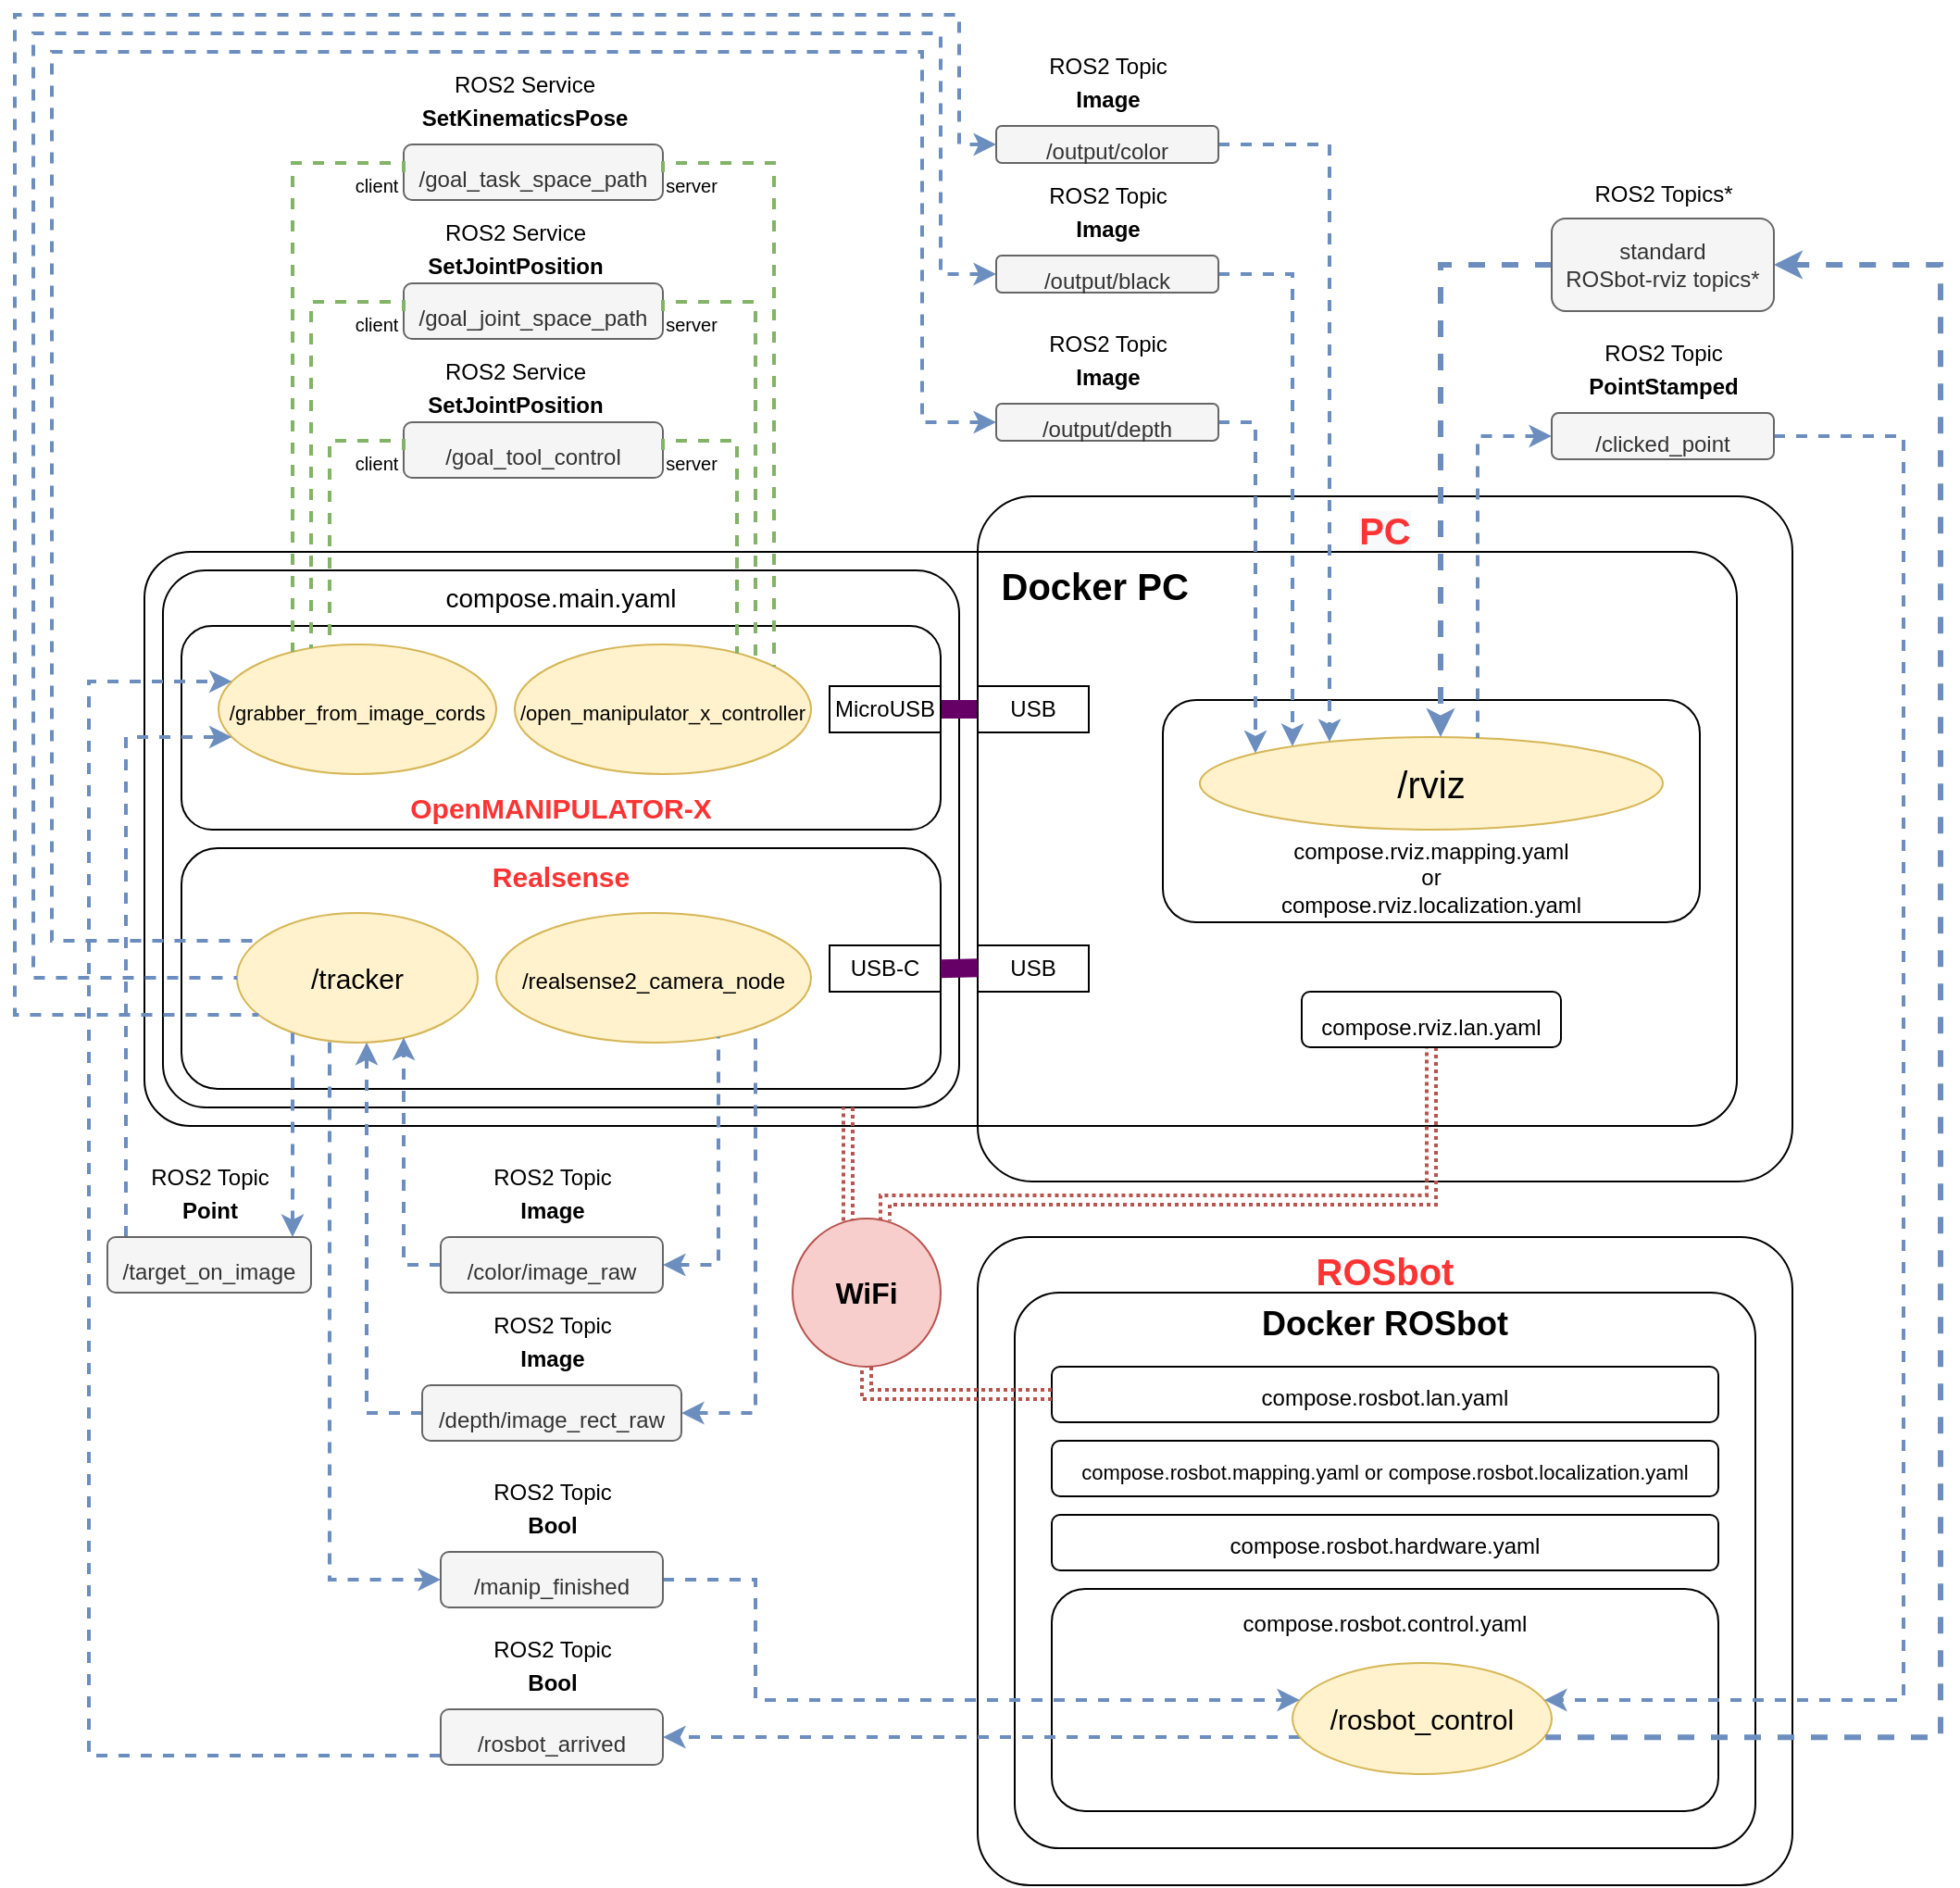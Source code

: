<mxfile version="20.1.3" type="github">
  <diagram id="33MGLhzP_6y9Mjqglcjp" name="Strona-1">
    <mxGraphModel dx="1586" dy="909" grid="1" gridSize="10" guides="1" tooltips="1" connect="1" arrows="1" fold="1" page="1" pageScale="1" pageWidth="1169" pageHeight="827" math="0" shadow="0">
      <root>
        <mxCell id="0" />
        <mxCell id="1" parent="0" />
        <mxCell id="Tq09RANnmWX7quzsQ5gN-1" value="&lt;b style=&quot;font-family: Helvetica; font-size: 20px; font-style: normal; font-variant-ligatures: normal; font-variant-caps: normal; letter-spacing: normal; orphans: 2; text-align: center; text-indent: 0px; text-transform: none; widows: 2; word-spacing: 0px; -webkit-text-stroke-width: 0px; background-color: rgb(248, 249, 250); text-decoration-thickness: initial; text-decoration-style: initial; text-decoration-color: initial;&quot;&gt;&lt;font color=&quot;#ff3333&quot;&gt;PC&lt;/font&gt;&lt;/b&gt;" style="rounded=1;whiteSpace=wrap;html=1;align=center;strokeWidth=1;sketch=0;shadow=0;gradientColor=none;arcSize=8;labelPosition=center;verticalLabelPosition=middle;verticalAlign=top;" vertex="1" parent="1">
          <mxGeometry x="560" y="270" width="440" height="370" as="geometry" />
        </mxCell>
        <mxCell id="Tq09RANnmWX7quzsQ5gN-3" value="&lt;b&gt;&lt;font style=&quot;font-size: 20px;&quot;&gt;&amp;nbsp; &amp;nbsp; &amp;nbsp; &amp;nbsp; &amp;nbsp; &amp;nbsp; &amp;nbsp; &amp;nbsp; &amp;nbsp; &amp;nbsp; &amp;nbsp; &amp;nbsp; &amp;nbsp; &amp;nbsp; &amp;nbsp; Docker PC&lt;/font&gt;&lt;/b&gt;" style="rounded=1;whiteSpace=wrap;html=1;arcSize=8;verticalAlign=top;" vertex="1" parent="1">
          <mxGeometry x="110" y="300" width="860" height="310" as="geometry" />
        </mxCell>
        <mxCell id="Tq09RANnmWX7quzsQ5gN-91" value="&lt;font style=&quot;font-size: 14px;&quot;&gt;compose.main.yaml&lt;/font&gt;" style="rounded=1;whiteSpace=wrap;html=1;shadow=0;sketch=0;fontSize=12;strokeWidth=1;gradientColor=none;arcSize=8;verticalAlign=top;" vertex="1" parent="1">
          <mxGeometry x="120" y="310" width="430" height="290" as="geometry" />
        </mxCell>
        <mxCell id="Tq09RANnmWX7quzsQ5gN-2" value="&lt;b style=&quot;font-size: 20px;&quot;&gt;&lt;font color=&quot;#ff3333&quot;&gt;ROSbot&lt;/font&gt;&lt;/b&gt;" style="rounded=1;whiteSpace=wrap;html=1;imageHeight=24;arcSize=8;labelPosition=center;verticalLabelPosition=middle;align=center;verticalAlign=top;" vertex="1" parent="1">
          <mxGeometry x="560" y="670" width="440" height="350" as="geometry" />
        </mxCell>
        <mxCell id="Tq09RANnmWX7quzsQ5gN-133" style="edgeStyle=orthogonalEdgeStyle;shape=link;rounded=0;orthogonalLoop=1;jettySize=auto;html=1;dashed=1;dashPattern=1 1;fontSize=16;startArrow=classic;startFill=1;endArrow=none;endFill=0;targetPerimeterSpacing=0;strokeColor=#b85450;strokeWidth=2;fillColor=#f8cecc;" edge="1" parent="1" source="Tq09RANnmWX7quzsQ5gN-12" target="Tq09RANnmWX7quzsQ5gN-129">
          <mxGeometry relative="1" as="geometry">
            <Array as="points">
              <mxPoint x="805" y="650" />
              <mxPoint x="510" y="650" />
            </Array>
          </mxGeometry>
        </mxCell>
        <mxCell id="Tq09RANnmWX7quzsQ5gN-12" value="&lt;font style=&quot;font-size: 12px;&quot;&gt;compose.rviz.lan.yaml&lt;/font&gt;" style="rounded=1;whiteSpace=wrap;html=1;shadow=0;sketch=0;fontSize=20;strokeWidth=1;gradientColor=none;" vertex="1" parent="1">
          <mxGeometry x="735" y="537.5" width="140" height="30" as="geometry" />
        </mxCell>
        <mxCell id="Tq09RANnmWX7quzsQ5gN-13" value="compose.rviz.mapping.yaml&lt;br&gt;or&lt;br&gt;compose.rviz.localization.yaml" style="rounded=1;whiteSpace=wrap;html=1;shadow=0;sketch=0;fontSize=12;strokeWidth=1;gradientColor=none;imageVerticalAlign=top;labelPosition=center;verticalLabelPosition=middle;align=center;verticalAlign=bottom;" vertex="1" parent="1">
          <mxGeometry x="660" y="380" width="290" height="120" as="geometry" />
        </mxCell>
        <mxCell id="Tq09RANnmWX7quzsQ5gN-16" value="/rviz" style="ellipse;whiteSpace=wrap;html=1;rounded=1;shadow=0;sketch=0;fontSize=20;strokeWidth=1;fillColor=#fff2cc;strokeColor=#d6b656;" vertex="1" parent="1">
          <mxGeometry x="680" y="400" width="250" height="50" as="geometry" />
        </mxCell>
        <mxCell id="Tq09RANnmWX7quzsQ5gN-17" value="&lt;font style=&quot;font-size: 12px;&quot;&gt;/goal_task_space_path&lt;/font&gt;" style="rounded=1;whiteSpace=wrap;html=1;shadow=0;sketch=0;fontSize=20;strokeWidth=1;fillColor=#f5f5f5;fontColor=#333333;strokeColor=#666666;" vertex="1" parent="1">
          <mxGeometry x="250" y="80" width="140" height="30" as="geometry" />
        </mxCell>
        <mxCell id="Tq09RANnmWX7quzsQ5gN-18" value="&lt;font style=&quot;font-size: 12px;&quot;&gt;ROS2 Service&lt;br&gt;&lt;b&gt;SetKinematicsPose&lt;/b&gt;&lt;/font&gt;" style="text;html=1;align=center;verticalAlign=middle;resizable=0;points=[];autosize=1;strokeColor=none;fillColor=none;fontSize=15;" vertex="1" parent="1">
          <mxGeometry x="250" y="30" width="130" height="50" as="geometry" />
        </mxCell>
        <mxCell id="Tq09RANnmWX7quzsQ5gN-21" value="&lt;font style=&quot;font-size: 10px;&quot;&gt;server&lt;/font&gt;" style="text;html=1;align=center;verticalAlign=middle;resizable=0;points=[];autosize=1;strokeColor=none;fillColor=none;fontSize=15;" vertex="1" parent="1">
          <mxGeometry x="380" y="85" width="50" height="30" as="geometry" />
        </mxCell>
        <mxCell id="Tq09RANnmWX7quzsQ5gN-22" value="&lt;font style=&quot;font-size: 10px;&quot;&gt;client&lt;/font&gt;" style="text;html=1;align=center;verticalAlign=middle;resizable=0;points=[];autosize=1;strokeColor=none;fillColor=none;fontSize=15;" vertex="1" parent="1">
          <mxGeometry x="210" y="85" width="50" height="30" as="geometry" />
        </mxCell>
        <mxCell id="Tq09RANnmWX7quzsQ5gN-36" style="edgeStyle=orthogonalEdgeStyle;rounded=0;orthogonalLoop=1;jettySize=auto;html=1;exitX=1;exitY=0.5;exitDx=0;exitDy=0;fontSize=15;endArrow=classic;endFill=1;fillColor=#dae8fc;strokeColor=#6c8ebf;dashed=1;strokeWidth=2;" edge="1" parent="1" source="Tq09RANnmWX7quzsQ5gN-38" target="Tq09RANnmWX7quzsQ5gN-16">
          <mxGeometry relative="1" as="geometry">
            <mxPoint x="885" y="80" as="targetPoint" />
            <Array as="points">
              <mxPoint x="750" y="80" />
            </Array>
          </mxGeometry>
        </mxCell>
        <mxCell id="Tq09RANnmWX7quzsQ5gN-38" value="&lt;font style=&quot;font-size: 12px;&quot;&gt;/output/color&lt;/font&gt;" style="rounded=1;whiteSpace=wrap;html=1;shadow=0;sketch=0;fontSize=20;strokeWidth=1;fillColor=#f5f5f5;fontColor=#333333;strokeColor=#666666;" vertex="1" parent="1">
          <mxGeometry x="570" y="70" width="120" height="20" as="geometry" />
        </mxCell>
        <mxCell id="Tq09RANnmWX7quzsQ5gN-39" value="&lt;font style=&quot;font-size: 12px;&quot;&gt;ROS2 Topic&lt;br&gt;&lt;b&gt;Image&lt;/b&gt;&lt;/font&gt;" style="text;html=1;align=center;verticalAlign=middle;resizable=0;points=[];autosize=1;strokeColor=none;fillColor=none;fontSize=15;" vertex="1" parent="1">
          <mxGeometry x="585" y="20" width="90" height="50" as="geometry" />
        </mxCell>
        <mxCell id="Tq09RANnmWX7quzsQ5gN-42" style="edgeStyle=orthogonalEdgeStyle;rounded=0;orthogonalLoop=1;jettySize=auto;html=1;exitX=1;exitY=0.5;exitDx=0;exitDy=0;fontSize=15;endArrow=classic;endFill=1;dashed=1;fillColor=#dae8fc;strokeColor=#6c8ebf;strokeWidth=2;" edge="1" parent="1" source="Tq09RANnmWX7quzsQ5gN-44" target="Tq09RANnmWX7quzsQ5gN-16">
          <mxGeometry relative="1" as="geometry">
            <mxPoint x="885" y="150" as="targetPoint" />
            <Array as="points">
              <mxPoint x="730" y="150" />
            </Array>
          </mxGeometry>
        </mxCell>
        <mxCell id="Tq09RANnmWX7quzsQ5gN-44" value="&lt;font style=&quot;font-size: 12px;&quot;&gt;/output/black&lt;/font&gt;" style="rounded=1;whiteSpace=wrap;html=1;shadow=0;sketch=0;fontSize=20;strokeWidth=1;fillColor=#f5f5f5;fontColor=#333333;strokeColor=#666666;" vertex="1" parent="1">
          <mxGeometry x="570" y="140" width="120" height="20" as="geometry" />
        </mxCell>
        <mxCell id="Tq09RANnmWX7quzsQ5gN-45" value="&lt;span style=&quot;font-size: 12px;&quot;&gt;ROS2 Topic&lt;/span&gt;&lt;br style=&quot;font-size: 12px;&quot;&gt;&lt;b style=&quot;font-size: 12px;&quot;&gt;Image&lt;/b&gt;" style="text;html=1;align=center;verticalAlign=middle;resizable=0;points=[];autosize=1;strokeColor=none;fillColor=none;fontSize=15;" vertex="1" parent="1">
          <mxGeometry x="585" y="90" width="90" height="50" as="geometry" />
        </mxCell>
        <mxCell id="Tq09RANnmWX7quzsQ5gN-48" style="edgeStyle=orthogonalEdgeStyle;rounded=0;orthogonalLoop=1;jettySize=auto;html=1;exitX=1;exitY=0.5;exitDx=0;exitDy=0;fontSize=15;endArrow=classic;endFill=1;dashed=1;fillColor=#dae8fc;strokeColor=#6c8ebf;strokeWidth=2;" edge="1" parent="1" source="Tq09RANnmWX7quzsQ5gN-50" target="Tq09RANnmWX7quzsQ5gN-16">
          <mxGeometry relative="1" as="geometry">
            <mxPoint x="885" y="230" as="targetPoint" />
            <Array as="points">
              <mxPoint x="710" y="230" />
            </Array>
          </mxGeometry>
        </mxCell>
        <mxCell id="Tq09RANnmWX7quzsQ5gN-50" value="&lt;font style=&quot;font-size: 12px;&quot;&gt;/output/depth&lt;/font&gt;" style="rounded=1;whiteSpace=wrap;html=1;shadow=0;sketch=0;fontSize=20;strokeWidth=1;fillColor=#f5f5f5;fontColor=#333333;strokeColor=#666666;" vertex="1" parent="1">
          <mxGeometry x="570" y="220" width="120" height="20" as="geometry" />
        </mxCell>
        <mxCell id="Tq09RANnmWX7quzsQ5gN-51" value="&lt;span style=&quot;font-size: 12px;&quot;&gt;ROS2 Topic&lt;/span&gt;&lt;br style=&quot;font-size: 12px;&quot;&gt;&lt;b style=&quot;font-size: 12px;&quot;&gt;Image&lt;/b&gt;" style="text;html=1;align=center;verticalAlign=middle;resizable=0;points=[];autosize=1;strokeColor=none;fillColor=none;fontSize=15;" vertex="1" parent="1">
          <mxGeometry x="585" y="170" width="90" height="50" as="geometry" />
        </mxCell>
        <mxCell id="Tq09RANnmWX7quzsQ5gN-56" value="&lt;font style=&quot;font-size: 12px;&quot;&gt;/goal_joint_space_path&lt;/font&gt;" style="rounded=1;whiteSpace=wrap;html=1;shadow=0;sketch=0;fontSize=20;strokeWidth=1;fillColor=#f5f5f5;fontColor=#333333;strokeColor=#666666;" vertex="1" parent="1">
          <mxGeometry x="250" y="155" width="140" height="30" as="geometry" />
        </mxCell>
        <mxCell id="Tq09RANnmWX7quzsQ5gN-57" value="&lt;font style=&quot;font-size: 12px;&quot;&gt;ROS2 Service&lt;br&gt;&lt;b&gt;SetJointPosition&lt;/b&gt;&lt;/font&gt;" style="text;html=1;align=center;verticalAlign=middle;resizable=0;points=[];autosize=1;strokeColor=none;fillColor=none;fontSize=15;" vertex="1" parent="1">
          <mxGeometry x="250" y="110" width="120" height="50" as="geometry" />
        </mxCell>
        <mxCell id="Tq09RANnmWX7quzsQ5gN-58" value="&lt;font style=&quot;font-size: 10px;&quot;&gt;server&lt;/font&gt;" style="text;html=1;align=center;verticalAlign=middle;resizable=0;points=[];autosize=1;strokeColor=none;fillColor=none;fontSize=15;" vertex="1" parent="1">
          <mxGeometry x="380" y="160" width="50" height="30" as="geometry" />
        </mxCell>
        <mxCell id="Tq09RANnmWX7quzsQ5gN-59" value="&lt;font style=&quot;font-size: 10px;&quot;&gt;client&lt;/font&gt;" style="text;html=1;align=center;verticalAlign=middle;resizable=0;points=[];autosize=1;strokeColor=none;fillColor=none;fontSize=15;" vertex="1" parent="1">
          <mxGeometry x="210" y="160" width="50" height="30" as="geometry" />
        </mxCell>
        <mxCell id="Tq09RANnmWX7quzsQ5gN-62" value="&lt;font style=&quot;font-size: 12px;&quot;&gt;/goal_tool_control&lt;/font&gt;" style="rounded=1;whiteSpace=wrap;html=1;shadow=0;sketch=0;fontSize=20;strokeWidth=1;fillColor=#f5f5f5;fontColor=#333333;strokeColor=#666666;" vertex="1" parent="1">
          <mxGeometry x="250" y="230" width="140" height="30" as="geometry" />
        </mxCell>
        <mxCell id="Tq09RANnmWX7quzsQ5gN-63" value="&lt;font style=&quot;font-size: 12px;&quot;&gt;ROS2 Service&lt;br&gt;&lt;b&gt;SetJointPosition&lt;/b&gt;&lt;/font&gt;" style="text;html=1;align=center;verticalAlign=middle;resizable=0;points=[];autosize=1;strokeColor=none;fillColor=none;fontSize=15;" vertex="1" parent="1">
          <mxGeometry x="250" y="185" width="120" height="50" as="geometry" />
        </mxCell>
        <mxCell id="Tq09RANnmWX7quzsQ5gN-64" value="&lt;font style=&quot;font-size: 10px;&quot;&gt;server&lt;/font&gt;" style="text;html=1;align=center;verticalAlign=middle;resizable=0;points=[];autosize=1;strokeColor=none;fillColor=none;fontSize=15;" vertex="1" parent="1">
          <mxGeometry x="380" y="235" width="50" height="30" as="geometry" />
        </mxCell>
        <mxCell id="Tq09RANnmWX7quzsQ5gN-65" value="&lt;font style=&quot;font-size: 10px;&quot;&gt;client&lt;/font&gt;" style="text;html=1;align=center;verticalAlign=middle;resizable=0;points=[];autosize=1;strokeColor=none;fillColor=none;fontSize=15;" vertex="1" parent="1">
          <mxGeometry x="210" y="235" width="50" height="30" as="geometry" />
        </mxCell>
        <mxCell id="Tq09RANnmWX7quzsQ5gN-66" value="&lt;b&gt;&lt;font color=&quot;#ff3333&quot; style=&quot;font-size: 15px;&quot;&gt;OpenMANIPULATOR-X&lt;/font&gt;&lt;/b&gt;" style="rounded=1;whiteSpace=wrap;html=1;shadow=0;sketch=0;fontSize=11;strokeWidth=1;gradientColor=none;verticalAlign=bottom;" vertex="1" parent="1">
          <mxGeometry x="130" y="340" width="410" height="110" as="geometry" />
        </mxCell>
        <mxCell id="Tq09RANnmWX7quzsQ5gN-9" value="" style="endArrow=none;html=1;rounded=0;fontSize=20;" edge="1" parent="1">
          <mxGeometry width="50" height="50" relative="1" as="geometry">
            <mxPoint x="560.0" y="300" as="sourcePoint" />
            <mxPoint x="560.0" y="610" as="targetPoint" />
          </mxGeometry>
        </mxCell>
        <mxCell id="Tq09RANnmWX7quzsQ5gN-69" value="&lt;b&gt;&lt;font color=&quot;#ff3333&quot; style=&quot;font-size: 15px;&quot;&gt;Realsense&lt;/font&gt;&lt;/b&gt;" style="rounded=1;whiteSpace=wrap;html=1;shadow=0;sketch=0;fontSize=11;strokeWidth=1;gradientColor=none;verticalAlign=top;" vertex="1" parent="1">
          <mxGeometry x="130" y="460" width="410" height="130" as="geometry" />
        </mxCell>
        <mxCell id="Tq09RANnmWX7quzsQ5gN-71" value="/tracker" style="ellipse;whiteSpace=wrap;html=1;rounded=1;shadow=0;sketch=0;fontSize=15;strokeWidth=1;fillColor=#fff2cc;strokeColor=#d6b656;" vertex="1" parent="1">
          <mxGeometry x="160" y="495" width="130" height="70" as="geometry" />
        </mxCell>
        <mxCell id="Tq09RANnmWX7quzsQ5gN-72" value="&lt;font style=&quot;font-size: 12px;&quot;&gt;/realsense2_camera_node&lt;/font&gt;" style="ellipse;whiteSpace=wrap;html=1;rounded=1;shadow=0;sketch=0;fontSize=15;strokeWidth=1;fillColor=#fff2cc;strokeColor=#d6b656;" vertex="1" parent="1">
          <mxGeometry x="300" y="495" width="170" height="70" as="geometry" />
        </mxCell>
        <mxCell id="Tq09RANnmWX7quzsQ5gN-73" value="&lt;font style=&quot;font-size: 11px;&quot;&gt;/&lt;font style=&quot;font-size: 11px;&quot;&gt;grabber_from_image_cords&lt;/font&gt;&lt;/font&gt;" style="ellipse;whiteSpace=wrap;html=1;rounded=1;shadow=0;sketch=0;fontSize=15;strokeWidth=1;fillColor=#fff2cc;strokeColor=#d6b656;" vertex="1" parent="1">
          <mxGeometry x="150" y="350" width="150" height="70" as="geometry" />
        </mxCell>
        <mxCell id="Tq09RANnmWX7quzsQ5gN-74" value="&lt;font style=&quot;font-size: 11px;&quot;&gt;/open_manipulator_x_controller&lt;/font&gt;" style="ellipse;whiteSpace=wrap;html=1;rounded=1;shadow=0;sketch=0;fontSize=15;strokeWidth=1;fillColor=#fff2cc;strokeColor=#d6b656;" vertex="1" parent="1">
          <mxGeometry x="310" y="350" width="160" height="70" as="geometry" />
        </mxCell>
        <mxCell id="Tq09RANnmWX7quzsQ5gN-60" style="edgeStyle=orthogonalEdgeStyle;rounded=0;orthogonalLoop=1;jettySize=auto;html=1;exitX=1;exitY=0.5;exitDx=0;exitDy=0;fontSize=15;endArrow=none;endFill=0;fillColor=#d5e8d4;strokeColor=#82b366;dashed=1;strokeWidth=2;" edge="1" parent="1" source="Tq09RANnmWX7quzsQ5gN-62" target="Tq09RANnmWX7quzsQ5gN-74">
          <mxGeometry relative="1" as="geometry">
            <mxPoint x="450" y="240" as="targetPoint" />
            <Array as="points">
              <mxPoint x="390" y="240" />
              <mxPoint x="430" y="240" />
            </Array>
          </mxGeometry>
        </mxCell>
        <mxCell id="Tq09RANnmWX7quzsQ5gN-54" style="edgeStyle=orthogonalEdgeStyle;rounded=0;orthogonalLoop=1;jettySize=auto;html=1;exitX=1;exitY=0.5;exitDx=0;exitDy=0;fontSize=15;endArrow=none;endFill=0;startArrow=none;startFill=0;fillColor=#d5e8d4;strokeColor=#82b366;dashed=1;strokeWidth=2;" edge="1" parent="1" source="Tq09RANnmWX7quzsQ5gN-56" target="Tq09RANnmWX7quzsQ5gN-74">
          <mxGeometry relative="1" as="geometry">
            <mxPoint x="450" y="165" as="targetPoint" />
            <Array as="points">
              <mxPoint x="390" y="165" />
              <mxPoint x="440" y="165" />
            </Array>
          </mxGeometry>
        </mxCell>
        <mxCell id="Tq09RANnmWX7quzsQ5gN-19" style="edgeStyle=orthogonalEdgeStyle;rounded=0;orthogonalLoop=1;jettySize=auto;html=1;exitX=1;exitY=0.5;exitDx=0;exitDy=0;fontSize=15;endArrow=none;endFill=0;fillColor=#d5e8d4;strokeColor=#82b366;dashed=1;strokeWidth=2;" edge="1" parent="1" source="Tq09RANnmWX7quzsQ5gN-17" target="Tq09RANnmWX7quzsQ5gN-74">
          <mxGeometry relative="1" as="geometry">
            <mxPoint x="470" y="350" as="targetPoint" />
            <Array as="points">
              <mxPoint x="390" y="90" />
              <mxPoint x="450" y="90" />
            </Array>
          </mxGeometry>
        </mxCell>
        <mxCell id="Tq09RANnmWX7quzsQ5gN-61" style="edgeStyle=orthogonalEdgeStyle;rounded=0;orthogonalLoop=1;jettySize=auto;html=1;exitX=0;exitY=0.5;exitDx=0;exitDy=0;fontSize=15;endArrow=none;endFill=0;fillColor=#d5e8d4;strokeColor=#82b366;dashed=1;strokeWidth=2;" edge="1" parent="1" source="Tq09RANnmWX7quzsQ5gN-62" target="Tq09RANnmWX7quzsQ5gN-73">
          <mxGeometry relative="1" as="geometry">
            <mxPoint x="205" y="240" as="targetPoint" />
            <Array as="points">
              <mxPoint x="250" y="240" />
              <mxPoint x="210" y="240" />
            </Array>
          </mxGeometry>
        </mxCell>
        <mxCell id="Tq09RANnmWX7quzsQ5gN-55" style="edgeStyle=orthogonalEdgeStyle;rounded=0;orthogonalLoop=1;jettySize=auto;html=1;exitX=0;exitY=0.5;exitDx=0;exitDy=0;fontSize=15;endArrow=none;endFill=0;fillColor=#d5e8d4;strokeColor=#82b366;dashed=1;strokeWidth=2;" edge="1" parent="1" source="Tq09RANnmWX7quzsQ5gN-56" target="Tq09RANnmWX7quzsQ5gN-73">
          <mxGeometry relative="1" as="geometry">
            <mxPoint x="205" y="165" as="targetPoint" />
            <Array as="points">
              <mxPoint x="250" y="165" />
              <mxPoint x="200" y="165" />
            </Array>
          </mxGeometry>
        </mxCell>
        <mxCell id="Tq09RANnmWX7quzsQ5gN-20" style="edgeStyle=orthogonalEdgeStyle;rounded=0;orthogonalLoop=1;jettySize=auto;html=1;exitX=0;exitY=0.5;exitDx=0;exitDy=0;fontSize=15;endArrow=none;endFill=0;fillColor=#d5e8d4;strokeColor=#82b366;dashed=1;strokeWidth=2;" edge="1" parent="1" source="Tq09RANnmWX7quzsQ5gN-17" target="Tq09RANnmWX7quzsQ5gN-73">
          <mxGeometry relative="1" as="geometry">
            <mxPoint x="205" y="90" as="targetPoint" />
            <Array as="points">
              <mxPoint x="250" y="90" />
              <mxPoint x="190" y="90" />
            </Array>
          </mxGeometry>
        </mxCell>
        <mxCell id="Tq09RANnmWX7quzsQ5gN-37" style="edgeStyle=orthogonalEdgeStyle;rounded=0;orthogonalLoop=1;jettySize=auto;html=1;exitX=0;exitY=0.5;exitDx=0;exitDy=0;fontSize=15;endArrow=none;endFill=0;startArrow=classic;startFill=1;fillColor=#dae8fc;strokeColor=#6c8ebf;dashed=1;strokeWidth=2;" edge="1" parent="1" source="Tq09RANnmWX7quzsQ5gN-38" target="Tq09RANnmWX7quzsQ5gN-71">
          <mxGeometry relative="1" as="geometry">
            <mxPoint x="670" y="80" as="targetPoint" />
            <Array as="points">
              <mxPoint x="550" y="80" />
              <mxPoint x="550" y="10" />
              <mxPoint x="40" y="10" />
              <mxPoint x="40" y="550" />
            </Array>
          </mxGeometry>
        </mxCell>
        <mxCell id="Tq09RANnmWX7quzsQ5gN-43" style="edgeStyle=orthogonalEdgeStyle;rounded=0;orthogonalLoop=1;jettySize=auto;html=1;exitX=0;exitY=0.5;exitDx=0;exitDy=0;fontSize=15;endArrow=none;endFill=0;startArrow=classic;startFill=1;fillColor=#dae8fc;strokeColor=#6c8ebf;dashed=1;strokeWidth=2;" edge="1" parent="1" source="Tq09RANnmWX7quzsQ5gN-44" target="Tq09RANnmWX7quzsQ5gN-71">
          <mxGeometry relative="1" as="geometry">
            <mxPoint x="670" y="150" as="targetPoint" />
            <Array as="points">
              <mxPoint x="540" y="150" />
              <mxPoint x="540" y="20" />
              <mxPoint x="50" y="20" />
              <mxPoint x="50" y="530" />
            </Array>
          </mxGeometry>
        </mxCell>
        <mxCell id="Tq09RANnmWX7quzsQ5gN-49" style="edgeStyle=orthogonalEdgeStyle;rounded=0;orthogonalLoop=1;jettySize=auto;html=1;exitX=0;exitY=0.5;exitDx=0;exitDy=0;fontSize=15;endArrow=none;endFill=0;startArrow=classic;startFill=1;fillColor=#dae8fc;strokeColor=#6c8ebf;dashed=1;strokeWidth=2;" edge="1" parent="1" source="Tq09RANnmWX7quzsQ5gN-50" target="Tq09RANnmWX7quzsQ5gN-71">
          <mxGeometry relative="1" as="geometry">
            <mxPoint x="670" y="230" as="targetPoint" />
            <Array as="points">
              <mxPoint x="530" y="230" />
              <mxPoint x="530" y="30" />
              <mxPoint x="60" y="30" />
              <mxPoint x="60" y="510" />
            </Array>
          </mxGeometry>
        </mxCell>
        <mxCell id="Tq09RANnmWX7quzsQ5gN-81" style="edgeStyle=orthogonalEdgeStyle;rounded=0;orthogonalLoop=1;jettySize=auto;html=1;fontSize=12;startArrow=classic;startFill=1;endArrow=none;endFill=0;targetPerimeterSpacing=0;fillColor=#dae8fc;strokeColor=#6c8ebf;dashed=1;strokeWidth=2;" edge="1" parent="1" source="Tq09RANnmWX7quzsQ5gN-75" target="Tq09RANnmWX7quzsQ5gN-72">
          <mxGeometry relative="1" as="geometry">
            <mxPoint x="400" y="695" as="targetPoint" />
            <Array as="points">
              <mxPoint x="420" y="685" />
            </Array>
          </mxGeometry>
        </mxCell>
        <mxCell id="Tq09RANnmWX7quzsQ5gN-83" style="edgeStyle=orthogonalEdgeStyle;rounded=0;orthogonalLoop=1;jettySize=auto;html=1;fontSize=12;startArrow=none;startFill=0;endArrow=classic;endFill=1;targetPerimeterSpacing=0;fillColor=#dae8fc;strokeColor=#6c8ebf;dashed=1;strokeWidth=2;" edge="1" parent="1" source="Tq09RANnmWX7quzsQ5gN-75" target="Tq09RANnmWX7quzsQ5gN-71">
          <mxGeometry relative="1" as="geometry">
            <Array as="points">
              <mxPoint x="250" y="685" />
            </Array>
          </mxGeometry>
        </mxCell>
        <mxCell id="Tq09RANnmWX7quzsQ5gN-75" value="&lt;font style=&quot;font-size: 12px;&quot;&gt;/color/image_raw&lt;/font&gt;" style="rounded=1;whiteSpace=wrap;html=1;shadow=0;sketch=0;fontSize=20;strokeWidth=1;fillColor=#f5f5f5;fontColor=#333333;strokeColor=#666666;" vertex="1" parent="1">
          <mxGeometry x="270" y="670" width="120" height="30" as="geometry" />
        </mxCell>
        <mxCell id="Tq09RANnmWX7quzsQ5gN-82" style="edgeStyle=orthogonalEdgeStyle;rounded=0;orthogonalLoop=1;jettySize=auto;html=1;fontSize=12;startArrow=classic;startFill=1;endArrow=none;endFill=0;targetPerimeterSpacing=0;fillColor=#dae8fc;strokeColor=#6c8ebf;dashed=1;strokeWidth=2;" edge="1" parent="1" source="Tq09RANnmWX7quzsQ5gN-76" target="Tq09RANnmWX7quzsQ5gN-72">
          <mxGeometry relative="1" as="geometry">
            <mxPoint x="430" y="650" as="targetPoint" />
            <Array as="points">
              <mxPoint x="440" y="765" />
            </Array>
          </mxGeometry>
        </mxCell>
        <mxCell id="Tq09RANnmWX7quzsQ5gN-84" style="edgeStyle=orthogonalEdgeStyle;rounded=0;orthogonalLoop=1;jettySize=auto;html=1;fontSize=12;startArrow=none;startFill=0;endArrow=classic;endFill=1;targetPerimeterSpacing=0;fillColor=#dae8fc;strokeColor=#6c8ebf;dashed=1;strokeWidth=2;" edge="1" parent="1" source="Tq09RANnmWX7quzsQ5gN-76" target="Tq09RANnmWX7quzsQ5gN-71">
          <mxGeometry relative="1" as="geometry">
            <mxPoint x="180" y="630" as="targetPoint" />
            <Array as="points">
              <mxPoint x="230" y="765" />
            </Array>
          </mxGeometry>
        </mxCell>
        <mxCell id="Tq09RANnmWX7quzsQ5gN-76" value="&lt;font style=&quot;font-size: 12px;&quot;&gt;/depth/image_rect_raw&lt;/font&gt;" style="rounded=1;whiteSpace=wrap;html=1;shadow=0;sketch=0;fontSize=20;strokeWidth=1;fillColor=#f5f5f5;fontColor=#333333;strokeColor=#666666;" vertex="1" parent="1">
          <mxGeometry x="260" y="750" width="140" height="30" as="geometry" />
        </mxCell>
        <mxCell id="Tq09RANnmWX7quzsQ5gN-77" value="&lt;span style=&quot;font-size: 12px;&quot;&gt;ROS2 Topic&lt;/span&gt;&lt;br style=&quot;font-size: 12px;&quot;&gt;&lt;b style=&quot;font-size: 12px;&quot;&gt;Image&lt;/b&gt;" style="text;html=1;align=center;verticalAlign=middle;resizable=0;points=[];autosize=1;strokeColor=none;fillColor=none;fontSize=15;" vertex="1" parent="1">
          <mxGeometry x="285" y="700" width="90" height="50" as="geometry" />
        </mxCell>
        <mxCell id="Tq09RANnmWX7quzsQ5gN-78" value="&lt;span style=&quot;font-size: 12px;&quot;&gt;ROS2 Topic&lt;/span&gt;&lt;br style=&quot;font-size: 12px;&quot;&gt;&lt;b style=&quot;font-size: 12px;&quot;&gt;Image&lt;/b&gt;" style="text;html=1;align=center;verticalAlign=middle;resizable=0;points=[];autosize=1;strokeColor=none;fillColor=none;fontSize=15;" vertex="1" parent="1">
          <mxGeometry x="285" y="620" width="90" height="50" as="geometry" />
        </mxCell>
        <mxCell id="Tq09RANnmWX7quzsQ5gN-89" style="edgeStyle=orthogonalEdgeStyle;rounded=0;orthogonalLoop=1;jettySize=auto;html=1;exitX=0;exitY=0.5;exitDx=0;exitDy=0;entryX=1;entryY=0.5;entryDx=0;entryDy=0;fontSize=12;startArrow=none;startFill=0;endArrow=none;endFill=0;targetPerimeterSpacing=0;strokeWidth=10;strokeColor=#660066;" edge="1" parent="1" source="Tq09RANnmWX7quzsQ5gN-85" target="Tq09RANnmWX7quzsQ5gN-86">
          <mxGeometry relative="1" as="geometry" />
        </mxCell>
        <mxCell id="Tq09RANnmWX7quzsQ5gN-85" value="USB" style="rounded=0;whiteSpace=wrap;html=1;shadow=0;sketch=0;fontSize=12;strokeWidth=1;gradientColor=none;" vertex="1" parent="1">
          <mxGeometry x="560" y="372.5" width="60" height="25" as="geometry" />
        </mxCell>
        <mxCell id="Tq09RANnmWX7quzsQ5gN-86" value="MicroUSB" style="rounded=0;whiteSpace=wrap;html=1;shadow=0;sketch=0;fontSize=12;strokeWidth=1;gradientColor=none;" vertex="1" parent="1">
          <mxGeometry x="480" y="372.5" width="60" height="25" as="geometry" />
        </mxCell>
        <mxCell id="Tq09RANnmWX7quzsQ5gN-87" value="USB" style="rounded=0;whiteSpace=wrap;html=1;shadow=0;sketch=0;fontSize=12;strokeWidth=1;gradientColor=none;" vertex="1" parent="1">
          <mxGeometry x="560" y="512.5" width="60" height="25" as="geometry" />
        </mxCell>
        <mxCell id="Tq09RANnmWX7quzsQ5gN-88" value="USB-C" style="rounded=0;whiteSpace=wrap;html=1;shadow=0;sketch=0;fontSize=12;strokeWidth=1;gradientColor=none;" vertex="1" parent="1">
          <mxGeometry x="480" y="512.5" width="60" height="25" as="geometry" />
        </mxCell>
        <mxCell id="Tq09RANnmWX7quzsQ5gN-90" style="edgeStyle=orthogonalEdgeStyle;rounded=0;orthogonalLoop=1;jettySize=auto;html=1;exitX=0;exitY=0.5;exitDx=0;exitDy=0;fontSize=12;startArrow=none;startFill=0;endArrow=none;endFill=0;targetPerimeterSpacing=0;strokeWidth=10;strokeColor=#660066;" edge="1" parent="1" target="Tq09RANnmWX7quzsQ5gN-88">
          <mxGeometry relative="1" as="geometry">
            <mxPoint x="560" y="524.58" as="sourcePoint" />
            <mxPoint x="550" y="524.58" as="targetPoint" />
          </mxGeometry>
        </mxCell>
        <mxCell id="Tq09RANnmWX7quzsQ5gN-93" value="&lt;b&gt;&lt;font style=&quot;font-size: 18px;&quot;&gt;Docker ROSbot&lt;/font&gt;&lt;/b&gt;" style="rounded=1;whiteSpace=wrap;html=1;shadow=0;sketch=0;fontSize=14;strokeWidth=1;gradientColor=none;verticalAlign=top;arcSize=8;" vertex="1" parent="1">
          <mxGeometry x="580" y="700" width="400" height="300" as="geometry" />
        </mxCell>
        <mxCell id="Tq09RANnmWX7quzsQ5gN-94" value="&lt;font style=&quot;font-size: 11px;&quot;&gt;compose.rosbot.mapping.yaml or compose.rosbot.localization.yaml&lt;/font&gt;" style="rounded=1;whiteSpace=wrap;html=1;shadow=0;sketch=0;fontSize=18;strokeWidth=1;gradientColor=none;" vertex="1" parent="1">
          <mxGeometry x="600" y="780" width="360" height="30" as="geometry" />
        </mxCell>
        <mxCell id="Tq09RANnmWX7quzsQ5gN-95" value="&lt;font style=&quot;font-size: 12px;&quot;&gt;compose.rosbot.lan.yaml&lt;/font&gt;" style="rounded=1;whiteSpace=wrap;html=1;shadow=0;sketch=0;fontSize=18;strokeWidth=1;gradientColor=none;" vertex="1" parent="1">
          <mxGeometry x="600" y="740" width="360" height="30" as="geometry" />
        </mxCell>
        <mxCell id="Tq09RANnmWX7quzsQ5gN-96" value="&lt;font style=&quot;font-size: 12px;&quot;&gt;compose.rosbot.hardware.yaml&lt;/font&gt;" style="rounded=1;whiteSpace=wrap;html=1;shadow=0;sketch=0;fontSize=18;strokeWidth=1;gradientColor=none;" vertex="1" parent="1">
          <mxGeometry x="600" y="820" width="360" height="30" as="geometry" />
        </mxCell>
        <mxCell id="Tq09RANnmWX7quzsQ5gN-97" value="&lt;font style=&quot;font-size: 12px;&quot;&gt;compose.rosbot.control.yaml&lt;/font&gt;" style="rounded=1;whiteSpace=wrap;html=1;shadow=0;sketch=0;fontSize=18;strokeWidth=1;gradientColor=none;verticalAlign=top;" vertex="1" parent="1">
          <mxGeometry x="600" y="860" width="360" height="120" as="geometry" />
        </mxCell>
        <mxCell id="Tq09RANnmWX7quzsQ5gN-125" style="edgeStyle=orthogonalEdgeStyle;rounded=0;orthogonalLoop=1;jettySize=auto;html=1;dashed=1;fontSize=12;startArrow=none;startFill=0;endArrow=classic;endFill=1;targetPerimeterSpacing=0;strokeColor=#6c8ebf;strokeWidth=2;entryX=1;entryY=0.5;entryDx=0;entryDy=0;fillColor=#dae8fc;" edge="1" parent="1" source="Tq09RANnmWX7quzsQ5gN-101" target="Tq09RANnmWX7quzsQ5gN-112">
          <mxGeometry relative="1" as="geometry">
            <Array as="points">
              <mxPoint x="390" y="940" />
            </Array>
          </mxGeometry>
        </mxCell>
        <mxCell id="Tq09RANnmWX7quzsQ5gN-101" value="&lt;font style=&quot;font-size: 15px;&quot;&gt;/rosbot_control&lt;/font&gt;" style="ellipse;whiteSpace=wrap;html=1;rounded=1;shadow=0;sketch=0;fontSize=12;strokeWidth=1;fillColor=#fff2cc;strokeColor=#d6b656;" vertex="1" parent="1">
          <mxGeometry x="730" y="900" width="140" height="60" as="geometry" />
        </mxCell>
        <mxCell id="Tq09RANnmWX7quzsQ5gN-102" style="edgeStyle=orthogonalEdgeStyle;rounded=0;orthogonalLoop=1;jettySize=auto;html=1;exitX=0.5;exitY=1;exitDx=0;exitDy=0;dashed=1;fontSize=15;startArrow=none;startFill=0;endArrow=none;endFill=0;targetPerimeterSpacing=0;strokeColor=#660066;strokeWidth=10;" edge="1" parent="1" source="Tq09RANnmWX7quzsQ5gN-93" target="Tq09RANnmWX7quzsQ5gN-93">
          <mxGeometry relative="1" as="geometry" />
        </mxCell>
        <mxCell id="Tq09RANnmWX7quzsQ5gN-107" style="edgeStyle=orthogonalEdgeStyle;rounded=0;orthogonalLoop=1;jettySize=auto;html=1;dashed=1;fontSize=15;startArrow=classic;startFill=1;endArrow=none;endFill=0;targetPerimeterSpacing=0;strokeColor=#6c8ebf;strokeWidth=2;fillColor=#dae8fc;exitX=0;exitY=0.5;exitDx=0;exitDy=0;" edge="1" parent="1" source="Tq09RANnmWX7quzsQ5gN-103" target="Tq09RANnmWX7quzsQ5gN-16">
          <mxGeometry relative="1" as="geometry">
            <Array as="points">
              <mxPoint x="830" y="238" />
            </Array>
          </mxGeometry>
        </mxCell>
        <mxCell id="Tq09RANnmWX7quzsQ5gN-109" style="edgeStyle=orthogonalEdgeStyle;rounded=0;orthogonalLoop=1;jettySize=auto;html=1;exitX=1;exitY=0.5;exitDx=0;exitDy=0;dashed=1;fontSize=15;startArrow=none;startFill=0;endArrow=classic;endFill=1;targetPerimeterSpacing=0;strokeColor=#6c8ebf;strokeWidth=2;fillColor=#dae8fc;" edge="1" parent="1" source="Tq09RANnmWX7quzsQ5gN-103" target="Tq09RANnmWX7quzsQ5gN-101">
          <mxGeometry relative="1" as="geometry">
            <Array as="points">
              <mxPoint x="1060" y="238" />
              <mxPoint x="1060" y="920" />
            </Array>
          </mxGeometry>
        </mxCell>
        <mxCell id="Tq09RANnmWX7quzsQ5gN-103" value="&lt;font style=&quot;font-size: 12px;&quot;&gt;/clicked_point&lt;/font&gt;" style="rounded=1;whiteSpace=wrap;html=1;shadow=0;sketch=0;fontSize=20;strokeWidth=1;fillColor=#f5f5f5;fontColor=#333333;strokeColor=#666666;" vertex="1" parent="1">
          <mxGeometry x="870" y="225" width="120" height="25" as="geometry" />
        </mxCell>
        <mxCell id="Tq09RANnmWX7quzsQ5gN-104" value="&lt;span style=&quot;font-size: 12px;&quot;&gt;ROS2 Topic&lt;/span&gt;&lt;br style=&quot;font-size: 12px;&quot;&gt;&lt;b style=&quot;font-size: 12px;&quot;&gt;PointStamped&lt;/b&gt;" style="text;html=1;align=center;verticalAlign=middle;resizable=0;points=[];autosize=1;strokeColor=none;fillColor=none;fontSize=15;" vertex="1" parent="1">
          <mxGeometry x="880" y="175" width="100" height="50" as="geometry" />
        </mxCell>
        <mxCell id="Tq09RANnmWX7quzsQ5gN-110" style="edgeStyle=orthogonalEdgeStyle;rounded=0;orthogonalLoop=1;jettySize=auto;html=1;dashed=1;fontSize=15;startArrow=none;startFill=0;endArrow=classic;endFill=1;targetPerimeterSpacing=0;strokeColor=#6c8ebf;strokeWidth=3;fillColor=#dae8fc;" edge="1" parent="1" source="Tq09RANnmWX7quzsQ5gN-105" target="Tq09RANnmWX7quzsQ5gN-16">
          <mxGeometry relative="1" as="geometry">
            <Array as="points">
              <mxPoint x="810" y="145" />
            </Array>
          </mxGeometry>
        </mxCell>
        <mxCell id="Tq09RANnmWX7quzsQ5gN-111" style="edgeStyle=orthogonalEdgeStyle;rounded=0;orthogonalLoop=1;jettySize=auto;html=1;exitX=1;exitY=0.5;exitDx=0;exitDy=0;dashed=1;fontSize=15;startArrow=classic;startFill=1;endArrow=none;endFill=0;targetPerimeterSpacing=0;strokeColor=#6c8ebf;strokeWidth=3;fillColor=#dae8fc;entryX=0.976;entryY=0.669;entryDx=0;entryDy=0;entryPerimeter=0;" edge="1" parent="1" source="Tq09RANnmWX7quzsQ5gN-105" target="Tq09RANnmWX7quzsQ5gN-101">
          <mxGeometry relative="1" as="geometry">
            <Array as="points">
              <mxPoint x="1080" y="145" />
              <mxPoint x="1080" y="940" />
            </Array>
          </mxGeometry>
        </mxCell>
        <mxCell id="Tq09RANnmWX7quzsQ5gN-105" value="&lt;font style=&quot;font-size: 12px;&quot;&gt;standard&lt;br style=&quot;font-size: 12px;&quot;&gt;ROSbot-rviz topics*&lt;br style=&quot;font-size: 12px;&quot;&gt;&lt;/font&gt;" style="rounded=1;whiteSpace=wrap;html=1;shadow=0;sketch=0;fontSize=12;strokeWidth=1;fillColor=#f5f5f5;fontColor=#333333;strokeColor=#666666;" vertex="1" parent="1">
          <mxGeometry x="870" y="120" width="120" height="50" as="geometry" />
        </mxCell>
        <mxCell id="Tq09RANnmWX7quzsQ5gN-106" value="&lt;span style=&quot;font-size: 12px;&quot;&gt;ROS2 Topics*&lt;/span&gt;" style="text;html=1;align=center;verticalAlign=middle;resizable=0;points=[];autosize=1;strokeColor=none;fillColor=none;fontSize=15;" vertex="1" parent="1">
          <mxGeometry x="880" y="90" width="100" height="30" as="geometry" />
        </mxCell>
        <mxCell id="Tq09RANnmWX7quzsQ5gN-126" style="edgeStyle=orthogonalEdgeStyle;rounded=0;orthogonalLoop=1;jettySize=auto;html=1;dashed=1;fontSize=12;startArrow=none;startFill=0;endArrow=classic;endFill=1;targetPerimeterSpacing=0;strokeColor=#6c8ebf;strokeWidth=2;fillColor=#dae8fc;" edge="1" parent="1" source="Tq09RANnmWX7quzsQ5gN-112" target="Tq09RANnmWX7quzsQ5gN-73">
          <mxGeometry relative="1" as="geometry">
            <mxPoint x="90" y="380" as="targetPoint" />
            <Array as="points">
              <mxPoint x="80" y="950" />
              <mxPoint x="80" y="370" />
            </Array>
          </mxGeometry>
        </mxCell>
        <mxCell id="Tq09RANnmWX7quzsQ5gN-112" value="&lt;font style=&quot;font-size: 12px;&quot;&gt;/rosbot_arrived&lt;/font&gt;" style="rounded=1;whiteSpace=wrap;html=1;shadow=0;sketch=0;fontSize=20;strokeWidth=1;fillColor=#f5f5f5;fontColor=#333333;strokeColor=#666666;" vertex="1" parent="1">
          <mxGeometry x="270" y="925" width="120" height="30" as="geometry" />
        </mxCell>
        <mxCell id="Tq09RANnmWX7quzsQ5gN-113" value="&lt;span style=&quot;font-size: 12px;&quot;&gt;ROS2 Topic&lt;/span&gt;&lt;br style=&quot;font-size: 12px;&quot;&gt;&lt;b style=&quot;font-size: 12px;&quot;&gt;Bool&lt;/b&gt;" style="text;html=1;align=center;verticalAlign=middle;resizable=0;points=[];autosize=1;strokeColor=none;fillColor=none;fontSize=15;" vertex="1" parent="1">
          <mxGeometry x="285" y="875" width="90" height="50" as="geometry" />
        </mxCell>
        <mxCell id="Tq09RANnmWX7quzsQ5gN-124" style="edgeStyle=orthogonalEdgeStyle;rounded=0;orthogonalLoop=1;jettySize=auto;html=1;dashed=1;fontSize=12;startArrow=none;startFill=0;endArrow=classic;endFill=1;targetPerimeterSpacing=0;strokeColor=#6c8ebf;strokeWidth=2;fillColor=#dae8fc;" edge="1" parent="1" source="Tq09RANnmWX7quzsQ5gN-114" target="Tq09RANnmWX7quzsQ5gN-101">
          <mxGeometry relative="1" as="geometry">
            <Array as="points">
              <mxPoint x="440" y="855" />
              <mxPoint x="440" y="920" />
            </Array>
          </mxGeometry>
        </mxCell>
        <mxCell id="Tq09RANnmWX7quzsQ5gN-128" style="edgeStyle=orthogonalEdgeStyle;rounded=0;orthogonalLoop=1;jettySize=auto;html=1;exitX=0;exitY=0.5;exitDx=0;exitDy=0;dashed=1;fontSize=11;startArrow=classic;startFill=1;endArrow=none;endFill=0;targetPerimeterSpacing=0;strokeColor=#6c8ebf;strokeWidth=2;fillColor=#dae8fc;" edge="1" parent="1" source="Tq09RANnmWX7quzsQ5gN-114" target="Tq09RANnmWX7quzsQ5gN-71">
          <mxGeometry relative="1" as="geometry">
            <Array as="points">
              <mxPoint x="210" y="855" />
            </Array>
          </mxGeometry>
        </mxCell>
        <mxCell id="Tq09RANnmWX7quzsQ5gN-114" value="&lt;font style=&quot;font-size: 12px;&quot;&gt;/manip_finished&lt;/font&gt;" style="rounded=1;whiteSpace=wrap;html=1;shadow=0;sketch=0;fontSize=20;strokeWidth=1;fillColor=#f5f5f5;fontColor=#333333;strokeColor=#666666;" vertex="1" parent="1">
          <mxGeometry x="270" y="840" width="120" height="30" as="geometry" />
        </mxCell>
        <mxCell id="Tq09RANnmWX7quzsQ5gN-115" value="&lt;span style=&quot;font-size: 12px;&quot;&gt;ROS2 Topic&lt;/span&gt;&lt;br style=&quot;font-size: 12px;&quot;&gt;&lt;b style=&quot;font-size: 12px;&quot;&gt;Bool&lt;/b&gt;" style="text;html=1;align=center;verticalAlign=middle;resizable=0;points=[];autosize=1;strokeColor=none;fillColor=none;fontSize=15;" vertex="1" parent="1">
          <mxGeometry x="285" y="790" width="90" height="50" as="geometry" />
        </mxCell>
        <mxCell id="Tq09RANnmWX7quzsQ5gN-118" style="edgeStyle=orthogonalEdgeStyle;rounded=0;orthogonalLoop=1;jettySize=auto;html=1;dashed=1;fontSize=12;startArrow=classic;startFill=1;endArrow=none;endFill=0;targetPerimeterSpacing=0;strokeColor=#6c8ebf;strokeWidth=2;fillColor=#dae8fc;" edge="1" parent="1" source="Tq09RANnmWX7quzsQ5gN-116" target="Tq09RANnmWX7quzsQ5gN-71">
          <mxGeometry relative="1" as="geometry">
            <mxPoint x="190" y="680" as="sourcePoint" />
            <Array as="points">
              <mxPoint x="190" y="630" />
              <mxPoint x="190" y="630" />
            </Array>
          </mxGeometry>
        </mxCell>
        <mxCell id="Tq09RANnmWX7quzsQ5gN-119" style="edgeStyle=orthogonalEdgeStyle;rounded=0;orthogonalLoop=1;jettySize=auto;html=1;dashed=1;fontSize=12;startArrow=none;startFill=0;endArrow=classic;endFill=1;targetPerimeterSpacing=0;strokeColor=#6c8ebf;strokeWidth=2;fillColor=#dae8fc;" edge="1" parent="1" source="Tq09RANnmWX7quzsQ5gN-116" target="Tq09RANnmWX7quzsQ5gN-73">
          <mxGeometry relative="1" as="geometry">
            <mxPoint x="30" y="480" as="targetPoint" />
            <Array as="points">
              <mxPoint x="100" y="400" />
            </Array>
          </mxGeometry>
        </mxCell>
        <mxCell id="Tq09RANnmWX7quzsQ5gN-116" value="&lt;font style=&quot;font-size: 12px;&quot;&gt;/target_on_image&lt;/font&gt;" style="rounded=1;whiteSpace=wrap;html=1;shadow=0;sketch=0;fontSize=20;strokeWidth=1;fillColor=#f5f5f5;strokeColor=#666666;fontColor=#333333;" vertex="1" parent="1">
          <mxGeometry x="90" y="670" width="110" height="30" as="geometry" />
        </mxCell>
        <mxCell id="Tq09RANnmWX7quzsQ5gN-117" value="&lt;span style=&quot;font-size: 12px;&quot;&gt;ROS2 Topic&lt;/span&gt;&lt;br style=&quot;font-size: 12px;&quot;&gt;&lt;b style=&quot;font-size: 12px;&quot;&gt;Point&lt;/b&gt;" style="text;html=1;align=center;verticalAlign=middle;resizable=0;points=[];autosize=1;strokeColor=none;fillColor=none;fontSize=15;" vertex="1" parent="1">
          <mxGeometry x="100" y="620" width="90" height="50" as="geometry" />
        </mxCell>
        <mxCell id="Tq09RANnmWX7quzsQ5gN-130" style="edgeStyle=orthogonalEdgeStyle;rounded=0;orthogonalLoop=1;jettySize=auto;html=1;dashed=1;fontSize=16;startArrow=classic;startFill=1;endArrow=none;endFill=0;targetPerimeterSpacing=0;strokeColor=#b85450;strokeWidth=2;shape=link;fillColor=#f8cecc;dashPattern=1 1;" edge="1" parent="1" source="Tq09RANnmWX7quzsQ5gN-129" target="Tq09RANnmWX7quzsQ5gN-91">
          <mxGeometry relative="1" as="geometry">
            <Array as="points">
              <mxPoint x="490" y="630" />
              <mxPoint x="490" y="630" />
            </Array>
          </mxGeometry>
        </mxCell>
        <mxCell id="Tq09RANnmWX7quzsQ5gN-132" style="edgeStyle=orthogonalEdgeStyle;shape=link;rounded=0;orthogonalLoop=1;jettySize=auto;html=1;exitX=0.5;exitY=1;exitDx=0;exitDy=0;dashed=1;dashPattern=1 1;fontSize=16;startArrow=classic;startFill=1;endArrow=none;endFill=0;targetPerimeterSpacing=0;strokeColor=#b85450;strokeWidth=2;fillColor=#f8cecc;" edge="1" parent="1" source="Tq09RANnmWX7quzsQ5gN-129" target="Tq09RANnmWX7quzsQ5gN-95">
          <mxGeometry relative="1" as="geometry">
            <Array as="points">
              <mxPoint x="500" y="755" />
            </Array>
          </mxGeometry>
        </mxCell>
        <mxCell id="Tq09RANnmWX7quzsQ5gN-129" value="&lt;font style=&quot;font-size: 16px;&quot;&gt;&lt;b&gt;WiFi&lt;/b&gt;&lt;/font&gt;" style="ellipse;whiteSpace=wrap;html=1;aspect=fixed;rounded=1;shadow=0;sketch=0;fontSize=11;strokeWidth=1;fillColor=#f8cecc;strokeColor=#b85450;" vertex="1" parent="1">
          <mxGeometry x="460" y="660" width="80" height="80" as="geometry" />
        </mxCell>
      </root>
    </mxGraphModel>
  </diagram>
</mxfile>
